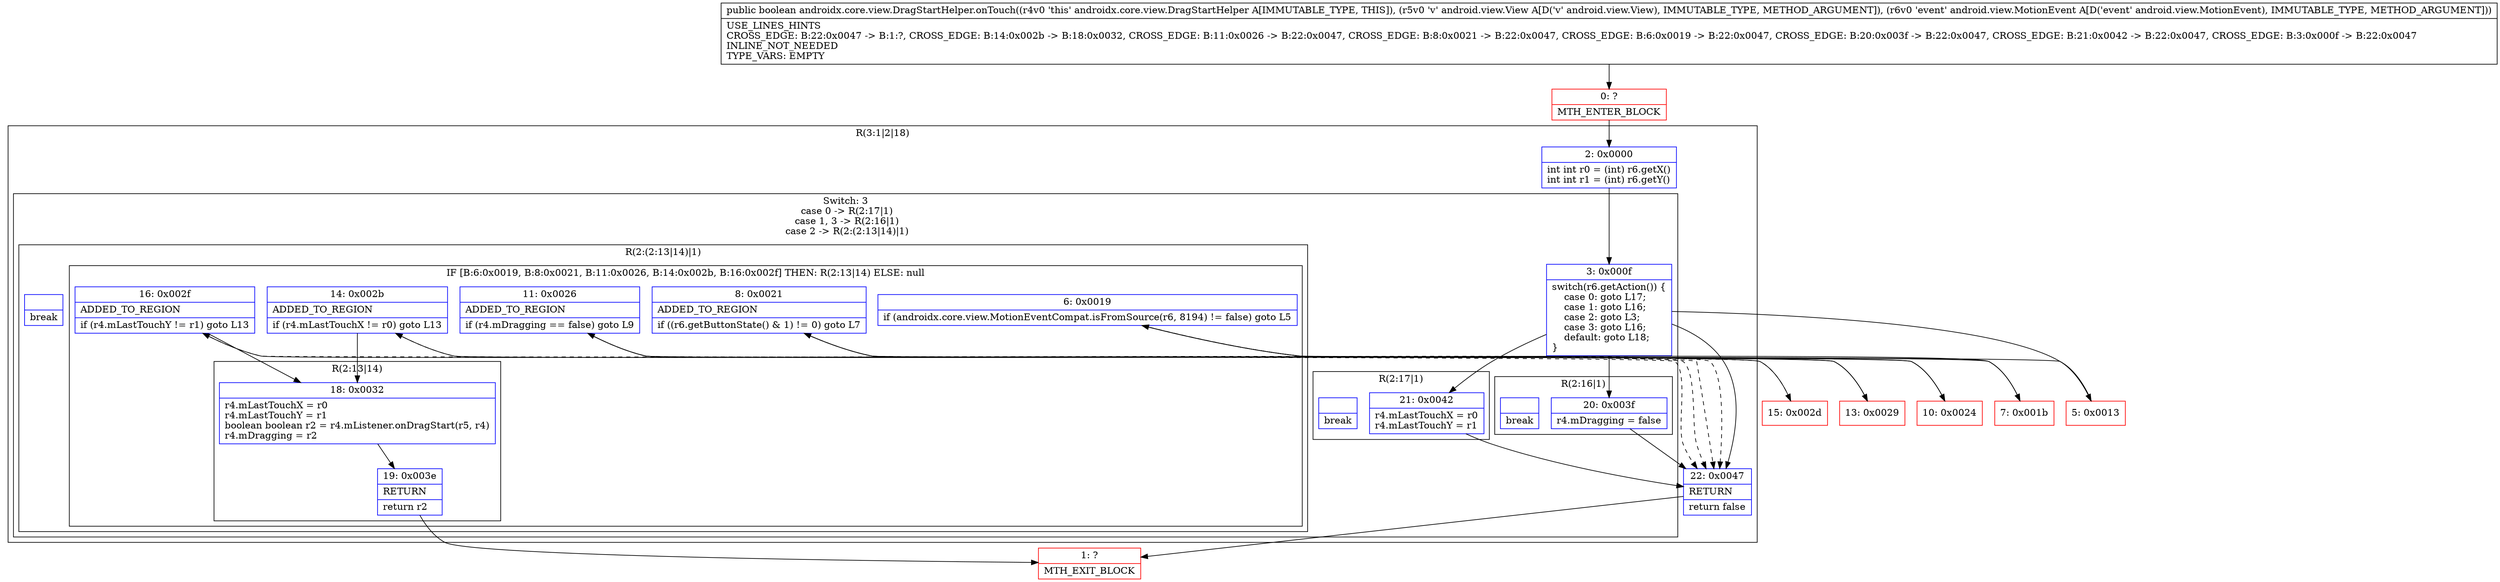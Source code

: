 digraph "CFG forandroidx.core.view.DragStartHelper.onTouch(Landroid\/view\/View;Landroid\/view\/MotionEvent;)Z" {
subgraph cluster_Region_2100411362 {
label = "R(3:1|2|18)";
node [shape=record,color=blue];
Node_2 [shape=record,label="{2\:\ 0x0000|int int r0 = (int) r6.getX()\lint int r1 = (int) r6.getY()\l}"];
subgraph cluster_SwitchRegion_2120952553 {
label = "Switch: 3
 case 0 -> R(2:17|1)
 case 1, 3 -> R(2:16|1)
 case 2 -> R(2:(2:13|14)|1)";
node [shape=record,color=blue];
Node_3 [shape=record,label="{3\:\ 0x000f|switch(r6.getAction()) \{\l    case 0: goto L17;\l    case 1: goto L16;\l    case 2: goto L3;\l    case 3: goto L16;\l    default: goto L18;\l\}\l}"];
subgraph cluster_Region_387465963 {
label = "R(2:17|1)";
node [shape=record,color=blue];
Node_21 [shape=record,label="{21\:\ 0x0042|r4.mLastTouchX = r0\lr4.mLastTouchY = r1\l}"];
Node_InsnContainer_1989480215 [shape=record,label="{|break\l}"];
}
subgraph cluster_Region_54547202 {
label = "R(2:16|1)";
node [shape=record,color=blue];
Node_20 [shape=record,label="{20\:\ 0x003f|r4.mDragging = false\l}"];
Node_InsnContainer_1808468874 [shape=record,label="{|break\l}"];
}
subgraph cluster_Region_1280333944 {
label = "R(2:(2:13|14)|1)";
node [shape=record,color=blue];
subgraph cluster_IfRegion_903964377 {
label = "IF [B:6:0x0019, B:8:0x0021, B:11:0x0026, B:14:0x002b, B:16:0x002f] THEN: R(2:13|14) ELSE: null";
node [shape=record,color=blue];
Node_6 [shape=record,label="{6\:\ 0x0019|if (androidx.core.view.MotionEventCompat.isFromSource(r6, 8194) != false) goto L5\l}"];
Node_8 [shape=record,label="{8\:\ 0x0021|ADDED_TO_REGION\l|if ((r6.getButtonState() & 1) != 0) goto L7\l}"];
Node_11 [shape=record,label="{11\:\ 0x0026|ADDED_TO_REGION\l|if (r4.mDragging == false) goto L9\l}"];
Node_14 [shape=record,label="{14\:\ 0x002b|ADDED_TO_REGION\l|if (r4.mLastTouchX != r0) goto L13\l}"];
Node_16 [shape=record,label="{16\:\ 0x002f|ADDED_TO_REGION\l|if (r4.mLastTouchY != r1) goto L13\l}"];
subgraph cluster_Region_444339396 {
label = "R(2:13|14)";
node [shape=record,color=blue];
Node_18 [shape=record,label="{18\:\ 0x0032|r4.mLastTouchX = r0\lr4.mLastTouchY = r1\lboolean boolean r2 = r4.mListener.onDragStart(r5, r4)\lr4.mDragging = r2\l}"];
Node_19 [shape=record,label="{19\:\ 0x003e|RETURN\l|return r2\l}"];
}
}
Node_InsnContainer_316873554 [shape=record,label="{|break\l}"];
}
}
Node_22 [shape=record,label="{22\:\ 0x0047|RETURN\l|return false\l}"];
}
Node_0 [shape=record,color=red,label="{0\:\ ?|MTH_ENTER_BLOCK\l}"];
Node_5 [shape=record,color=red,label="{5\:\ 0x0013}"];
Node_7 [shape=record,color=red,label="{7\:\ 0x001b}"];
Node_10 [shape=record,color=red,label="{10\:\ 0x0024}"];
Node_13 [shape=record,color=red,label="{13\:\ 0x0029}"];
Node_15 [shape=record,color=red,label="{15\:\ 0x002d}"];
Node_1 [shape=record,color=red,label="{1\:\ ?|MTH_EXIT_BLOCK\l}"];
MethodNode[shape=record,label="{public boolean androidx.core.view.DragStartHelper.onTouch((r4v0 'this' androidx.core.view.DragStartHelper A[IMMUTABLE_TYPE, THIS]), (r5v0 'v' android.view.View A[D('v' android.view.View), IMMUTABLE_TYPE, METHOD_ARGUMENT]), (r6v0 'event' android.view.MotionEvent A[D('event' android.view.MotionEvent), IMMUTABLE_TYPE, METHOD_ARGUMENT]))  | USE_LINES_HINTS\lCROSS_EDGE: B:22:0x0047 \-\> B:1:?, CROSS_EDGE: B:14:0x002b \-\> B:18:0x0032, CROSS_EDGE: B:11:0x0026 \-\> B:22:0x0047, CROSS_EDGE: B:8:0x0021 \-\> B:22:0x0047, CROSS_EDGE: B:6:0x0019 \-\> B:22:0x0047, CROSS_EDGE: B:20:0x003f \-\> B:22:0x0047, CROSS_EDGE: B:21:0x0042 \-\> B:22:0x0047, CROSS_EDGE: B:3:0x000f \-\> B:22:0x0047\lINLINE_NOT_NEEDED\lTYPE_VARS: EMPTY\l}"];
MethodNode -> Node_0;Node_2 -> Node_3;
Node_3 -> Node_5;
Node_3 -> Node_20;
Node_3 -> Node_21;
Node_3 -> Node_22;
Node_21 -> Node_22;
Node_20 -> Node_22;
Node_6 -> Node_7;
Node_6 -> Node_22[style=dashed];
Node_8 -> Node_10;
Node_8 -> Node_22[style=dashed];
Node_11 -> Node_13;
Node_11 -> Node_22[style=dashed];
Node_14 -> Node_15[style=dashed];
Node_14 -> Node_18;
Node_16 -> Node_18;
Node_16 -> Node_22[style=dashed];
Node_18 -> Node_19;
Node_19 -> Node_1;
Node_22 -> Node_1;
Node_0 -> Node_2;
Node_5 -> Node_6;
Node_7 -> Node_8;
Node_10 -> Node_11;
Node_13 -> Node_14;
Node_15 -> Node_16;
}

